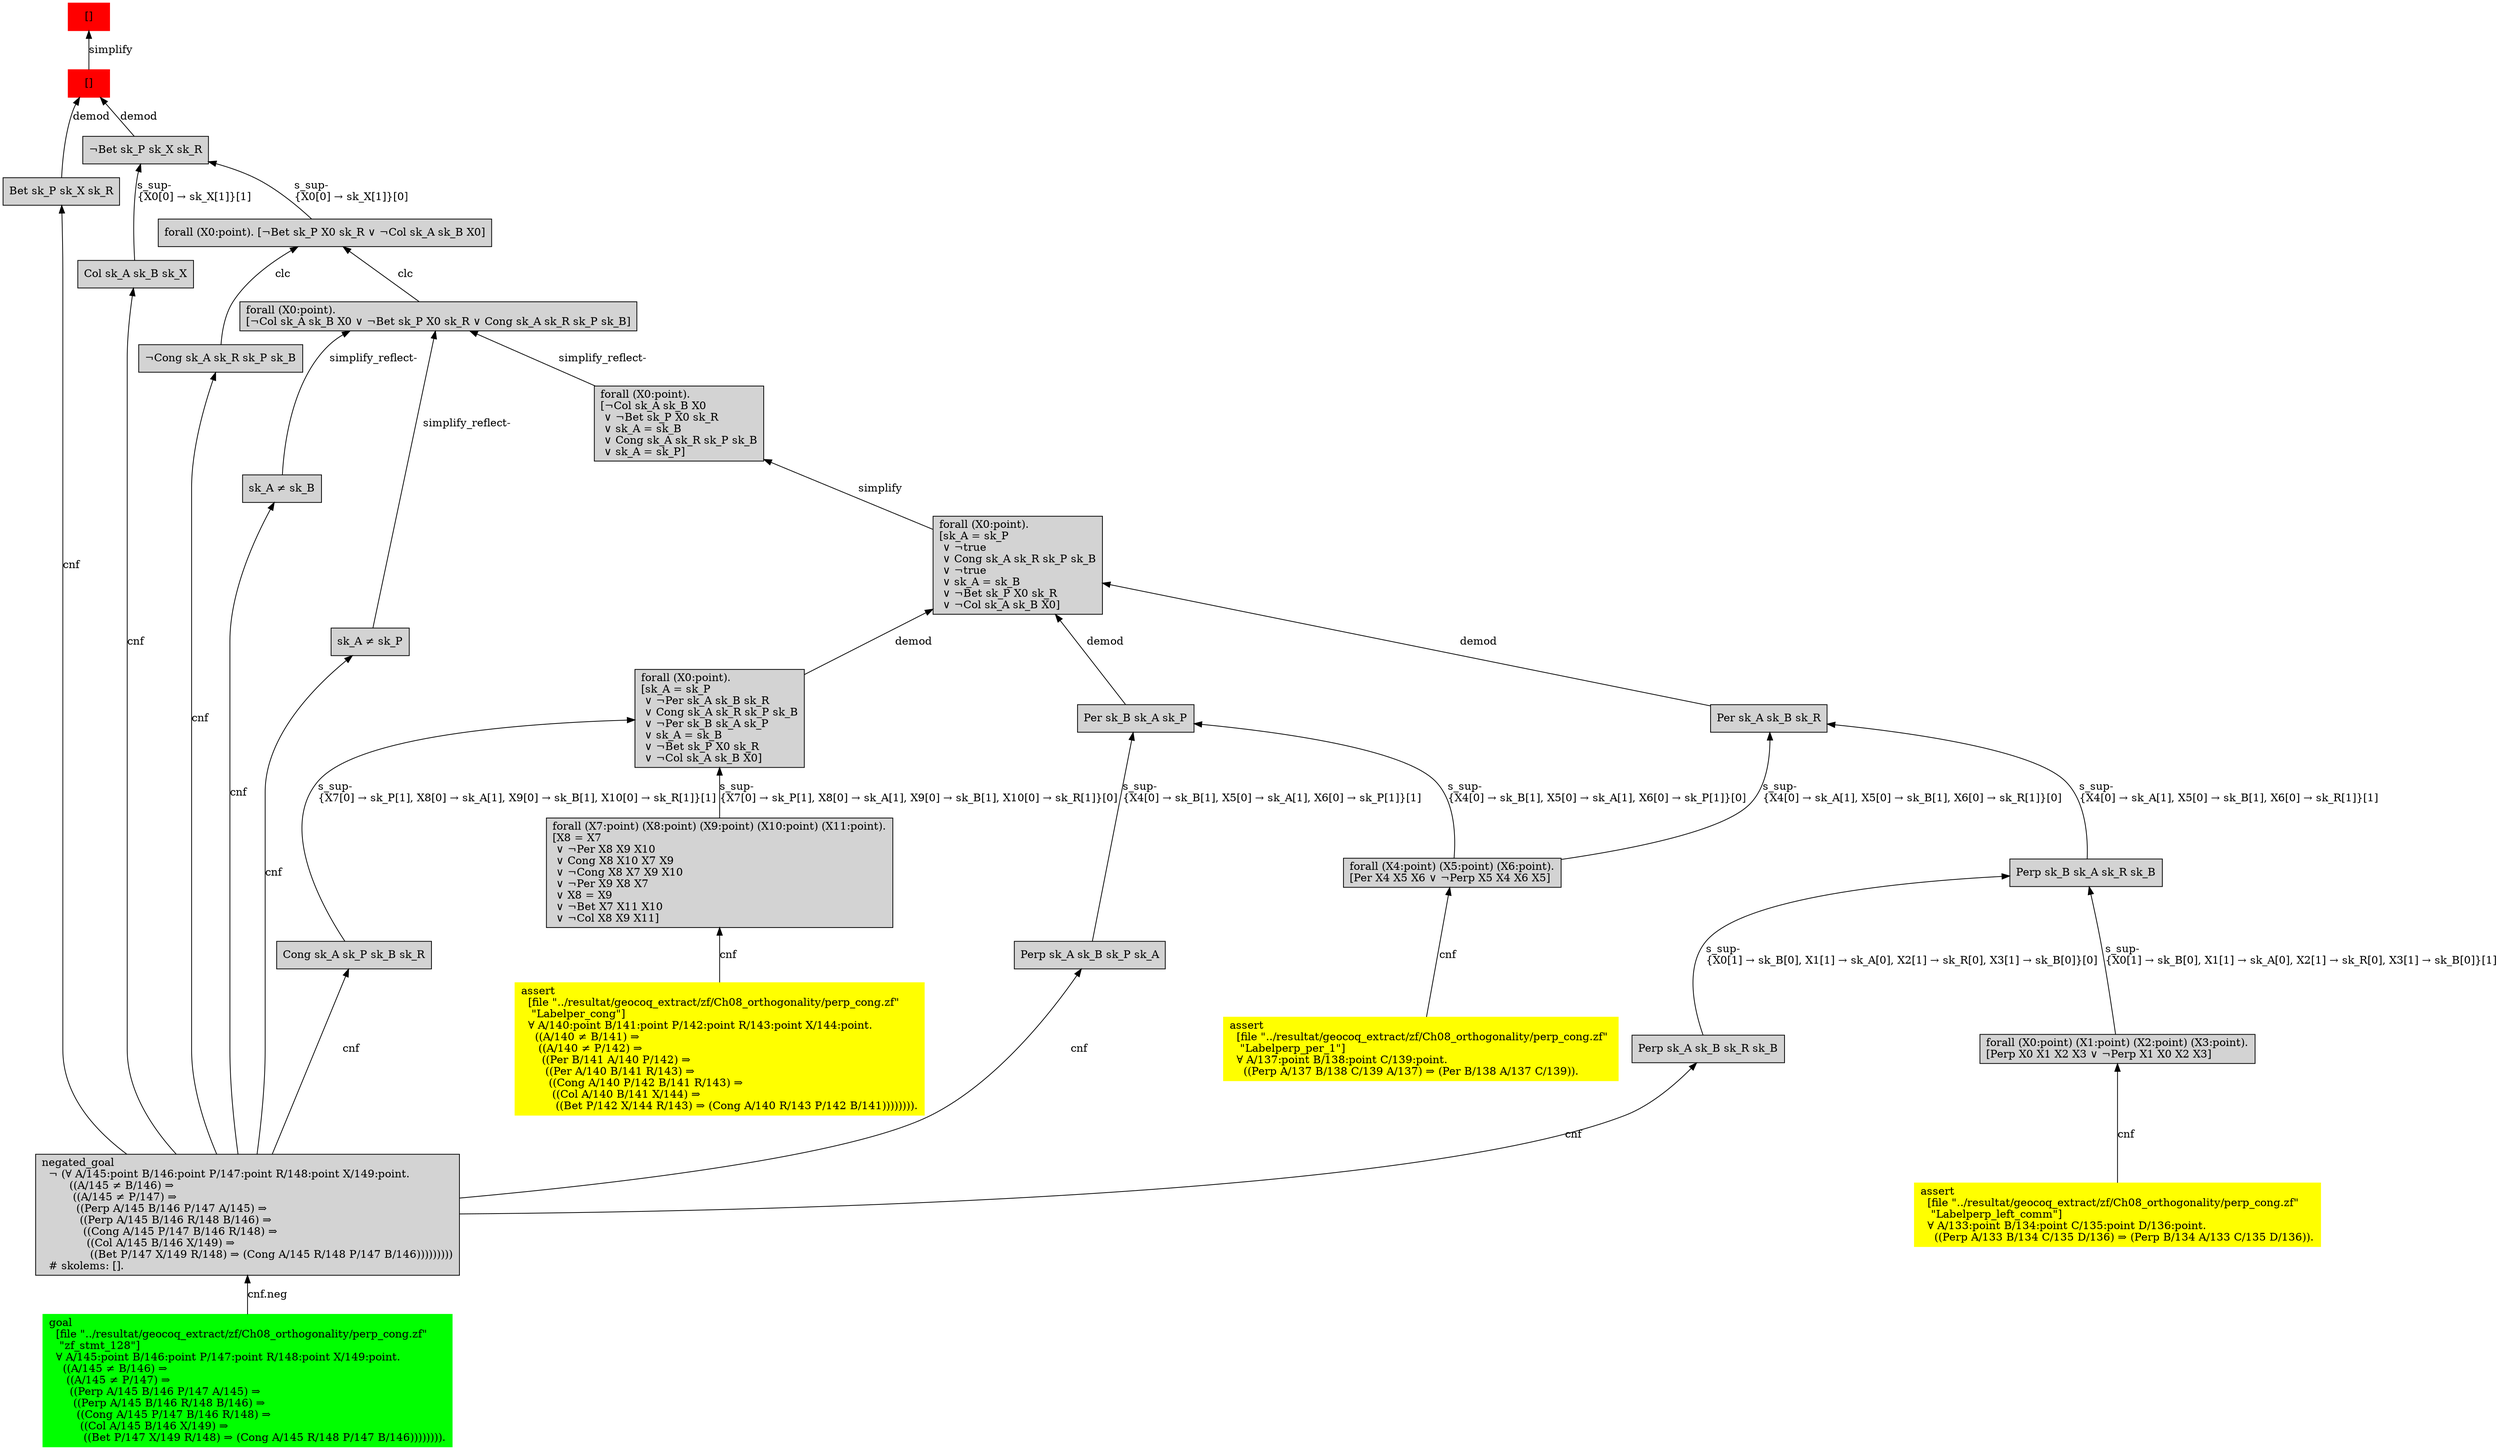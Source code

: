 digraph "unsat_graph" {
  vertex_0 [color=red, label="[]", shape=box, style=filled];
  vertex_0 -> vertex_1 [label="simplify", dir="back"];
  vertex_1 [color=red, label="[]", shape=box, style=filled];
  vertex_1 -> vertex_2 [label="demod", dir="back"];
  vertex_2 [shape=box, label="Bet sk_P sk_X sk_R\l", style=filled];
  vertex_2 -> vertex_3 [label="cnf", dir="back"];
  vertex_3 [shape=box, label="negated_goal\l  ¬ (∀ A/145:point B/146:point P/147:point R/148:point X/149:point.\l        ((A/145 ≠ B/146) ⇒\l         ((A/145 ≠ P/147) ⇒\l          ((Perp A/145 B/146 P/147 A/145) ⇒\l           ((Perp A/145 B/146 R/148 B/146) ⇒\l            ((Cong A/145 P/147 B/146 R/148) ⇒\l             ((Col A/145 B/146 X/149) ⇒\l              ((Bet P/147 X/149 R/148) ⇒ (Cong A/145 R/148 P/147 B/146)))))))))\l  # skolems: [].\l", style=filled];
  vertex_3 -> vertex_4 [label="cnf.neg", dir="back"];
  vertex_4 [color=green, shape=box, label="goal\l  [file \"../resultat/geocoq_extract/zf/Ch08_orthogonality/perp_cong.zf\" \l   \"zf_stmt_128\"]\l  ∀ A/145:point B/146:point P/147:point R/148:point X/149:point.\l    ((A/145 ≠ B/146) ⇒\l     ((A/145 ≠ P/147) ⇒\l      ((Perp A/145 B/146 P/147 A/145) ⇒\l       ((Perp A/145 B/146 R/148 B/146) ⇒\l        ((Cong A/145 P/147 B/146 R/148) ⇒\l         ((Col A/145 B/146 X/149) ⇒\l          ((Bet P/147 X/149 R/148) ⇒ (Cong A/145 R/148 P/147 B/146)))))))).\l", style=filled];
  vertex_1 -> vertex_5 [label="demod", dir="back"];
  vertex_5 [shape=box, label="¬Bet sk_P sk_X sk_R\l", style=filled];
  vertex_5 -> vertex_6 [label="s_sup-\l\{X0[0] → sk_X[1]\}[0]\l", dir="back"];
  vertex_6 [shape=box, label="forall (X0:point). [¬Bet sk_P X0 sk_R ∨ ¬Col sk_A sk_B X0]\l", style=filled];
  vertex_6 -> vertex_7 [label="clc", dir="back"];
  vertex_7 [shape=box, label="¬Cong sk_A sk_R sk_P sk_B\l", style=filled];
  vertex_7 -> vertex_3 [label="cnf", dir="back"];
  vertex_6 -> vertex_8 [label="clc", dir="back"];
  vertex_8 [shape=box, label="forall (X0:point).\l[¬Col sk_A sk_B X0 ∨ ¬Bet sk_P X0 sk_R ∨ Cong sk_A sk_R sk_P sk_B]\l", style=filled];
  vertex_8 -> vertex_9 [label="simplify_reflect-", dir="back"];
  vertex_9 [shape=box, label="sk_A ≠ sk_B\l", style=filled];
  vertex_9 -> vertex_3 [label="cnf", dir="back"];
  vertex_8 -> vertex_10 [label="simplify_reflect-", dir="back"];
  vertex_10 [shape=box, label="sk_A ≠ sk_P\l", style=filled];
  vertex_10 -> vertex_3 [label="cnf", dir="back"];
  vertex_8 -> vertex_11 [label="simplify_reflect-", dir="back"];
  vertex_11 [shape=box, label="forall (X0:point).\l[¬Col sk_A sk_B X0\l ∨ ¬Bet sk_P X0 sk_R\l ∨ sk_A = sk_B\l ∨ Cong sk_A sk_R sk_P sk_B\l ∨ sk_A = sk_P]\l", style=filled];
  vertex_11 -> vertex_12 [label="simplify", dir="back"];
  vertex_12 [shape=box, label="forall (X0:point).\l[sk_A = sk_P\l ∨ ¬true\l ∨ Cong sk_A sk_R sk_P sk_B\l ∨ ¬true\l ∨ sk_A = sk_B\l ∨ ¬Bet sk_P X0 sk_R\l ∨ ¬Col sk_A sk_B X0]\l", style=filled];
  vertex_12 -> vertex_13 [label="demod", dir="back"];
  vertex_13 [shape=box, label="Per sk_B sk_A sk_P\l", style=filled];
  vertex_13 -> vertex_14 [label="s_sup-\l\{X4[0] → sk_B[1], X5[0] → sk_A[1], X6[0] → sk_P[1]\}[0]\l", dir="back"];
  vertex_14 [shape=box, label="forall (X4:point) (X5:point) (X6:point).\l[Per X4 X5 X6 ∨ ¬Perp X5 X4 X6 X5]\l", style=filled];
  vertex_14 -> vertex_15 [label="cnf", dir="back"];
  vertex_15 [color=yellow, shape=box, label="assert\l  [file \"../resultat/geocoq_extract/zf/Ch08_orthogonality/perp_cong.zf\" \l   \"Labelperp_per_1\"]\l  ∀ A/137:point B/138:point C/139:point.\l    ((Perp A/137 B/138 C/139 A/137) ⇒ (Per B/138 A/137 C/139)).\l", style=filled];
  vertex_13 -> vertex_16 [label="s_sup-\l\{X4[0] → sk_B[1], X5[0] → sk_A[1], X6[0] → sk_P[1]\}[1]\l", dir="back"];
  vertex_16 [shape=box, label="Perp sk_A sk_B sk_P sk_A\l", style=filled];
  vertex_16 -> vertex_3 [label="cnf", dir="back"];
  vertex_12 -> vertex_17 [label="demod", dir="back"];
  vertex_17 [shape=box, label="Per sk_A sk_B sk_R\l", style=filled];
  vertex_17 -> vertex_14 [label="s_sup-\l\{X4[0] → sk_A[1], X5[0] → sk_B[1], X6[0] → sk_R[1]\}[0]\l", dir="back"];
  vertex_17 -> vertex_18 [label="s_sup-\l\{X4[0] → sk_A[1], X5[0] → sk_B[1], X6[0] → sk_R[1]\}[1]\l", dir="back"];
  vertex_18 [shape=box, label="Perp sk_B sk_A sk_R sk_B\l", style=filled];
  vertex_18 -> vertex_19 [label="s_sup-\l\{X0[1] → sk_B[0], X1[1] → sk_A[0], X2[1] → sk_R[0], X3[1] → sk_B[0]\}[1]\l", dir="back"];
  vertex_19 [shape=box, label="forall (X0:point) (X1:point) (X2:point) (X3:point).\l[Perp X0 X1 X2 X3 ∨ ¬Perp X1 X0 X2 X3]\l", style=filled];
  vertex_19 -> vertex_20 [label="cnf", dir="back"];
  vertex_20 [color=yellow, shape=box, label="assert\l  [file \"../resultat/geocoq_extract/zf/Ch08_orthogonality/perp_cong.zf\" \l   \"Labelperp_left_comm\"]\l  ∀ A/133:point B/134:point C/135:point D/136:point.\l    ((Perp A/133 B/134 C/135 D/136) ⇒ (Perp B/134 A/133 C/135 D/136)).\l", style=filled];
  vertex_18 -> vertex_21 [label="s_sup-\l\{X0[1] → sk_B[0], X1[1] → sk_A[0], X2[1] → sk_R[0], X3[1] → sk_B[0]\}[0]\l", dir="back"];
  vertex_21 [shape=box, label="Perp sk_A sk_B sk_R sk_B\l", style=filled];
  vertex_21 -> vertex_3 [label="cnf", dir="back"];
  vertex_12 -> vertex_22 [label="demod", dir="back"];
  vertex_22 [shape=box, label="forall (X0:point).\l[sk_A = sk_P\l ∨ ¬Per sk_A sk_B sk_R\l ∨ Cong sk_A sk_R sk_P sk_B\l ∨ ¬Per sk_B sk_A sk_P\l ∨ sk_A = sk_B\l ∨ ¬Bet sk_P X0 sk_R\l ∨ ¬Col sk_A sk_B X0]\l", style=filled];
  vertex_22 -> vertex_23 [label="s_sup-\l\{X7[0] → sk_P[1], X8[0] → sk_A[1], X9[0] → sk_B[1], X10[0] → sk_R[1]\}[0]\l", dir="back"];
  vertex_23 [shape=box, label="forall (X7:point) (X8:point) (X9:point) (X10:point) (X11:point).\l[X8 = X7\l ∨ ¬Per X8 X9 X10\l ∨ Cong X8 X10 X7 X9\l ∨ ¬Cong X8 X7 X9 X10\l ∨ ¬Per X9 X8 X7\l ∨ X8 = X9\l ∨ ¬Bet X7 X11 X10\l ∨ ¬Col X8 X9 X11]\l", style=filled];
  vertex_23 -> vertex_24 [label="cnf", dir="back"];
  vertex_24 [color=yellow, shape=box, label="assert\l  [file \"../resultat/geocoq_extract/zf/Ch08_orthogonality/perp_cong.zf\" \l   \"Labelper_cong\"]\l  ∀ A/140:point B/141:point P/142:point R/143:point X/144:point.\l    ((A/140 ≠ B/141) ⇒\l     ((A/140 ≠ P/142) ⇒\l      ((Per B/141 A/140 P/142) ⇒\l       ((Per A/140 B/141 R/143) ⇒\l        ((Cong A/140 P/142 B/141 R/143) ⇒\l         ((Col A/140 B/141 X/144) ⇒\l          ((Bet P/142 X/144 R/143) ⇒ (Cong A/140 R/143 P/142 B/141)))))))).\l", style=filled];
  vertex_22 -> vertex_25 [label="s_sup-\l\{X7[0] → sk_P[1], X8[0] → sk_A[1], X9[0] → sk_B[1], X10[0] → sk_R[1]\}[1]\l", dir="back"];
  vertex_25 [shape=box, label="Cong sk_A sk_P sk_B sk_R\l", style=filled];
  vertex_25 -> vertex_3 [label="cnf", dir="back"];
  vertex_5 -> vertex_26 [label="s_sup-\l\{X0[0] → sk_X[1]\}[1]\l", dir="back"];
  vertex_26 [shape=box, label="Col sk_A sk_B sk_X\l", style=filled];
  vertex_26 -> vertex_3 [label="cnf", dir="back"];
  }


